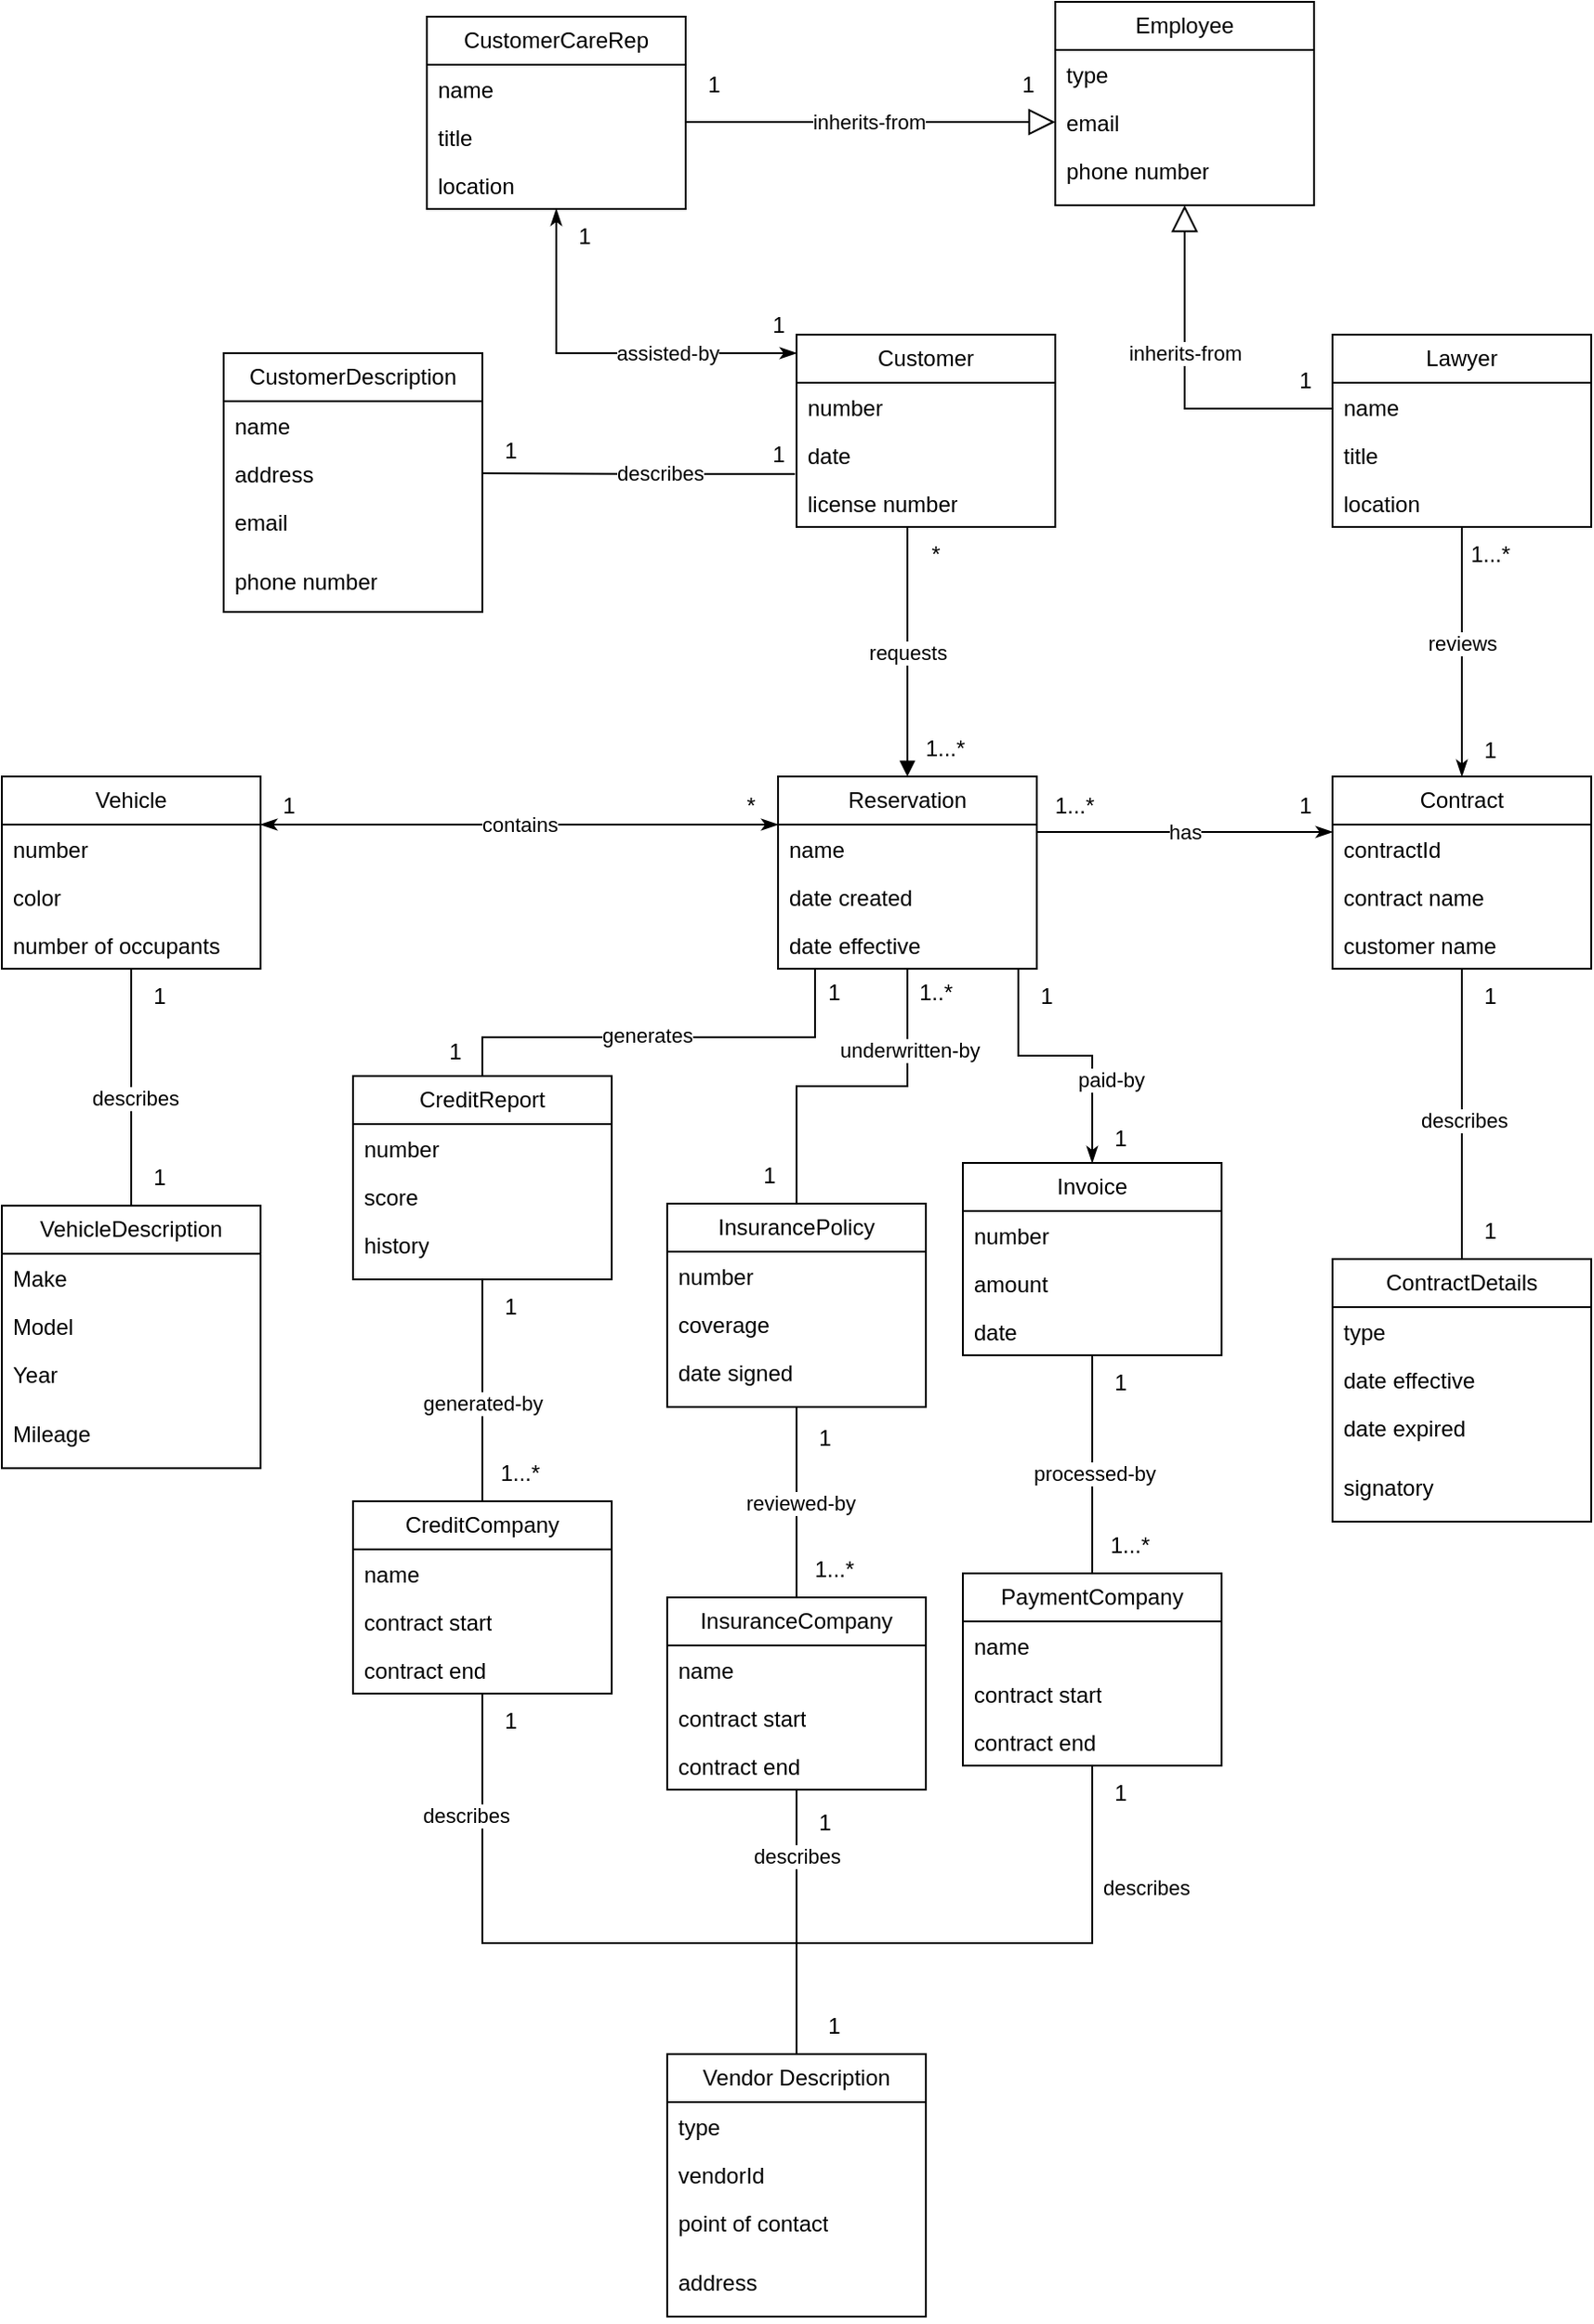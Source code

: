 <mxfile version="21.6.3" type="google">
  <diagram name="Page-1" id="6LzCRagLbC5EqKCzNpLI">
    <mxGraphModel grid="1" page="1" gridSize="10" guides="1" tooltips="1" connect="1" arrows="1" fold="1" pageScale="1" pageWidth="850" pageHeight="1100" math="0" shadow="0">
      <root>
        <mxCell id="0" />
        <mxCell id="1" parent="0" />
        <mxCell id="9TmVzUP1RuJLZxwf99D0-1" value="requests" style="edgeStyle=orthogonalEdgeStyle;rounded=0;orthogonalLoop=1;jettySize=auto;html=1;endArrow=block;endFill=1;" edge="1" parent="1" source="9TmVzUP1RuJLZxwf99D0-4" target="9TmVzUP1RuJLZxwf99D0-26">
          <mxGeometry relative="1" as="geometry">
            <mxPoint as="offset" />
            <Array as="points">
              <mxPoint x="400" y="200" />
              <mxPoint x="400" y="200" />
            </Array>
          </mxGeometry>
        </mxCell>
        <mxCell id="9TmVzUP1RuJLZxwf99D0-2" style="edgeStyle=orthogonalEdgeStyle;rounded=0;orthogonalLoop=1;jettySize=auto;html=1;entryX=0.5;entryY=1;entryDx=0;entryDy=0;startArrow=classicThin;startFill=1;endArrow=classicThin;endFill=1;" edge="1" parent="1" source="9TmVzUP1RuJLZxwf99D0-4" target="9TmVzUP1RuJLZxwf99D0-114">
          <mxGeometry relative="1" as="geometry">
            <Array as="points">
              <mxPoint x="400" y="70" />
              <mxPoint x="250" y="70" />
            </Array>
          </mxGeometry>
        </mxCell>
        <mxCell id="9TmVzUP1RuJLZxwf99D0-3" value="assisted-by" style="edgeLabel;html=1;align=center;verticalAlign=middle;resizable=0;points=[];" connectable="0" vertex="1" parent="9TmVzUP1RuJLZxwf99D0-2">
          <mxGeometry x="0.043" y="3" relative="1" as="geometry">
            <mxPoint x="38" y="-3" as="offset" />
          </mxGeometry>
        </mxCell>
        <mxCell id="9TmVzUP1RuJLZxwf99D0-4" value="Customer" style="swimlane;fontStyle=0;childLayout=stackLayout;horizontal=1;startSize=26;fillColor=none;horizontalStack=0;resizeParent=1;resizeParentMax=0;resizeLast=0;collapsible=1;marginBottom=0;whiteSpace=wrap;html=1;" vertex="1" parent="1">
          <mxGeometry x="340" y="60" width="140" height="104" as="geometry">
            <mxRectangle x="350" y="350" width="90" height="30" as="alternateBounds" />
          </mxGeometry>
        </mxCell>
        <mxCell id="9TmVzUP1RuJLZxwf99D0-5" value="number" style="text;strokeColor=none;fillColor=none;align=left;verticalAlign=top;spacingLeft=4;spacingRight=4;overflow=hidden;rotatable=0;points=[[0,0.5],[1,0.5]];portConstraint=eastwest;whiteSpace=wrap;html=1;" vertex="1" parent="9TmVzUP1RuJLZxwf99D0-4">
          <mxGeometry y="26" width="140" height="26" as="geometry" />
        </mxCell>
        <mxCell id="3p_Fx420ezbqgMcpkuQv-3" value="date" style="text;strokeColor=none;fillColor=none;align=left;verticalAlign=top;spacingLeft=4;spacingRight=4;overflow=hidden;rotatable=0;points=[[0,0.5],[1,0.5]];portConstraint=eastwest;whiteSpace=wrap;html=1;" vertex="1" parent="9TmVzUP1RuJLZxwf99D0-4">
          <mxGeometry y="52" width="140" height="26" as="geometry" />
        </mxCell>
        <mxCell id="3p_Fx420ezbqgMcpkuQv-1" value="license number" style="text;strokeColor=none;fillColor=none;align=left;verticalAlign=top;spacingLeft=4;spacingRight=4;overflow=hidden;rotatable=0;points=[[0,0.5],[1,0.5]];portConstraint=eastwest;whiteSpace=wrap;html=1;" vertex="1" parent="9TmVzUP1RuJLZxwf99D0-4">
          <mxGeometry y="78" width="140" height="26" as="geometry" />
        </mxCell>
        <mxCell id="9TmVzUP1RuJLZxwf99D0-6" value="CustomerDescription" style="swimlane;fontStyle=0;childLayout=stackLayout;horizontal=1;startSize=26;fillColor=none;horizontalStack=0;resizeParent=1;resizeParentMax=0;resizeLast=0;collapsible=1;marginBottom=0;whiteSpace=wrap;html=1;" vertex="1" parent="1">
          <mxGeometry x="30" y="70" width="140" height="140" as="geometry">
            <mxRectangle x="350" y="350" width="90" height="30" as="alternateBounds" />
          </mxGeometry>
        </mxCell>
        <mxCell id="9TmVzUP1RuJLZxwf99D0-7" value="name" style="text;strokeColor=none;fillColor=none;align=left;verticalAlign=top;spacingLeft=4;spacingRight=4;overflow=hidden;rotatable=0;points=[[0,0.5],[1,0.5]];portConstraint=eastwest;whiteSpace=wrap;html=1;" vertex="1" parent="9TmVzUP1RuJLZxwf99D0-6">
          <mxGeometry y="26" width="140" height="26" as="geometry" />
        </mxCell>
        <mxCell id="9TmVzUP1RuJLZxwf99D0-8" value="address" style="text;strokeColor=none;fillColor=none;align=left;verticalAlign=top;spacingLeft=4;spacingRight=4;overflow=hidden;rotatable=0;points=[[0,0.5],[1,0.5]];portConstraint=eastwest;whiteSpace=wrap;html=1;" vertex="1" parent="9TmVzUP1RuJLZxwf99D0-6">
          <mxGeometry y="52" width="140" height="26" as="geometry" />
        </mxCell>
        <mxCell id="9TmVzUP1RuJLZxwf99D0-9" value="email" style="text;strokeColor=none;fillColor=none;align=left;verticalAlign=top;spacingLeft=4;spacingRight=4;overflow=hidden;rotatable=0;points=[[0,0.5],[1,0.5]];portConstraint=eastwest;whiteSpace=wrap;html=1;" vertex="1" parent="9TmVzUP1RuJLZxwf99D0-6">
          <mxGeometry y="78" width="140" height="32" as="geometry" />
        </mxCell>
        <mxCell id="9TmVzUP1RuJLZxwf99D0-10" value="phone number" style="text;strokeColor=none;fillColor=none;align=left;verticalAlign=top;spacingLeft=4;spacingRight=4;overflow=hidden;rotatable=0;points=[[0,0.5],[1,0.5]];portConstraint=eastwest;whiteSpace=wrap;html=1;" vertex="1" parent="9TmVzUP1RuJLZxwf99D0-6">
          <mxGeometry y="110" width="140" height="30" as="geometry" />
        </mxCell>
        <mxCell id="9TmVzUP1RuJLZxwf99D0-11" style="edgeStyle=orthogonalEdgeStyle;rounded=0;orthogonalLoop=1;jettySize=auto;html=1;entryX=0.5;entryY=0;entryDx=0;entryDy=0;endArrow=none;endFill=0;exitX=0.5;exitY=1;exitDx=0;exitDy=0;" edge="1" parent="1" source="9TmVzUP1RuJLZxwf99D0-13" target="9TmVzUP1RuJLZxwf99D0-15">
          <mxGeometry relative="1" as="geometry">
            <mxPoint x="-20.0" y="469" as="sourcePoint" />
          </mxGeometry>
        </mxCell>
        <mxCell id="9TmVzUP1RuJLZxwf99D0-12" value="describes" style="edgeLabel;html=1;align=center;verticalAlign=middle;resizable=0;points=[];" connectable="0" vertex="1" parent="9TmVzUP1RuJLZxwf99D0-11">
          <mxGeometry x="0.086" y="2" relative="1" as="geometry">
            <mxPoint as="offset" />
          </mxGeometry>
        </mxCell>
        <mxCell id="9TmVzUP1RuJLZxwf99D0-13" value="Vehicle" style="swimlane;fontStyle=0;childLayout=stackLayout;horizontal=1;startSize=26;fillColor=none;horizontalStack=0;resizeParent=1;resizeParentMax=0;resizeLast=0;collapsible=1;marginBottom=0;whiteSpace=wrap;html=1;" vertex="1" parent="1">
          <mxGeometry x="-90" y="299" width="140" height="104" as="geometry">
            <mxRectangle x="350" y="350" width="90" height="30" as="alternateBounds" />
          </mxGeometry>
        </mxCell>
        <mxCell id="9TmVzUP1RuJLZxwf99D0-14" value="number" style="text;strokeColor=none;fillColor=none;align=left;verticalAlign=top;spacingLeft=4;spacingRight=4;overflow=hidden;rotatable=0;points=[[0,0.5],[1,0.5]];portConstraint=eastwest;whiteSpace=wrap;html=1;" vertex="1" parent="9TmVzUP1RuJLZxwf99D0-13">
          <mxGeometry y="26" width="140" height="26" as="geometry" />
        </mxCell>
        <mxCell id="3p_Fx420ezbqgMcpkuQv-15" value="color" style="text;strokeColor=none;fillColor=none;align=left;verticalAlign=top;spacingLeft=4;spacingRight=4;overflow=hidden;rotatable=0;points=[[0,0.5],[1,0.5]];portConstraint=eastwest;whiteSpace=wrap;html=1;" vertex="1" parent="9TmVzUP1RuJLZxwf99D0-13">
          <mxGeometry y="52" width="140" height="26" as="geometry" />
        </mxCell>
        <mxCell id="3p_Fx420ezbqgMcpkuQv-16" value="number of occupants" style="text;strokeColor=none;fillColor=none;align=left;verticalAlign=top;spacingLeft=4;spacingRight=4;overflow=hidden;rotatable=0;points=[[0,0.5],[1,0.5]];portConstraint=eastwest;whiteSpace=wrap;html=1;" vertex="1" parent="9TmVzUP1RuJLZxwf99D0-13">
          <mxGeometry y="78" width="140" height="26" as="geometry" />
        </mxCell>
        <mxCell id="9TmVzUP1RuJLZxwf99D0-15" value="VehicleDescription" style="swimlane;fontStyle=0;childLayout=stackLayout;horizontal=1;startSize=26;fillColor=none;horizontalStack=0;resizeParent=1;resizeParentMax=0;resizeLast=0;collapsible=1;marginBottom=0;whiteSpace=wrap;html=1;" vertex="1" parent="1">
          <mxGeometry x="-90" y="531.08" width="140" height="142" as="geometry">
            <mxRectangle x="350" y="350" width="90" height="30" as="alternateBounds" />
          </mxGeometry>
        </mxCell>
        <mxCell id="9TmVzUP1RuJLZxwf99D0-16" value="Make" style="text;strokeColor=none;fillColor=none;align=left;verticalAlign=top;spacingLeft=4;spacingRight=4;overflow=hidden;rotatable=0;points=[[0,0.5],[1,0.5]];portConstraint=eastwest;whiteSpace=wrap;html=1;" vertex="1" parent="9TmVzUP1RuJLZxwf99D0-15">
          <mxGeometry y="26" width="140" height="26" as="geometry" />
        </mxCell>
        <mxCell id="9TmVzUP1RuJLZxwf99D0-17" value="Model" style="text;strokeColor=none;fillColor=none;align=left;verticalAlign=top;spacingLeft=4;spacingRight=4;overflow=hidden;rotatable=0;points=[[0,0.5],[1,0.5]];portConstraint=eastwest;whiteSpace=wrap;html=1;" vertex="1" parent="9TmVzUP1RuJLZxwf99D0-15">
          <mxGeometry y="52" width="140" height="26" as="geometry" />
        </mxCell>
        <mxCell id="9TmVzUP1RuJLZxwf99D0-18" value="Year" style="text;strokeColor=none;fillColor=none;align=left;verticalAlign=top;spacingLeft=4;spacingRight=4;overflow=hidden;rotatable=0;points=[[0,0.5],[1,0.5]];portConstraint=eastwest;whiteSpace=wrap;html=1;" vertex="1" parent="9TmVzUP1RuJLZxwf99D0-15">
          <mxGeometry y="78" width="140" height="32" as="geometry" />
        </mxCell>
        <mxCell id="9TmVzUP1RuJLZxwf99D0-19" value="Mileage" style="text;strokeColor=none;fillColor=none;align=left;verticalAlign=top;spacingLeft=4;spacingRight=4;overflow=hidden;rotatable=0;points=[[0,0.5],[1,0.5]];portConstraint=eastwest;whiteSpace=wrap;html=1;" vertex="1" parent="9TmVzUP1RuJLZxwf99D0-15">
          <mxGeometry y="110" width="140" height="32" as="geometry" />
        </mxCell>
        <mxCell id="9TmVzUP1RuJLZxwf99D0-20" style="edgeStyle=orthogonalEdgeStyle;rounded=0;orthogonalLoop=1;jettySize=auto;html=1;entryX=0.5;entryY=0;entryDx=0;entryDy=0;endArrow=none;endFill=0;" edge="1" parent="1" source="9TmVzUP1RuJLZxwf99D0-26" target="9TmVzUP1RuJLZxwf99D0-88">
          <mxGeometry relative="1" as="geometry">
            <Array as="points">
              <mxPoint x="350" y="440" />
              <mxPoint x="170" y="440" />
            </Array>
          </mxGeometry>
        </mxCell>
        <mxCell id="9TmVzUP1RuJLZxwf99D0-21" value="generates" style="edgeLabel;html=1;align=center;verticalAlign=middle;resizable=0;points=[];" connectable="0" vertex="1" parent="9TmVzUP1RuJLZxwf99D0-20">
          <mxGeometry x="0.08" y="-1" relative="1" as="geometry">
            <mxPoint as="offset" />
          </mxGeometry>
        </mxCell>
        <mxCell id="9TmVzUP1RuJLZxwf99D0-22" style="edgeStyle=orthogonalEdgeStyle;rounded=0;orthogonalLoop=1;jettySize=auto;html=1;entryX=0.5;entryY=0;entryDx=0;entryDy=0;endArrow=classicThin;endFill=1;" edge="1" parent="1" source="9TmVzUP1RuJLZxwf99D0-26" target="9TmVzUP1RuJLZxwf99D0-30">
          <mxGeometry relative="1" as="geometry">
            <Array as="points">
              <mxPoint x="460" y="450" />
              <mxPoint x="500" y="450" />
            </Array>
          </mxGeometry>
        </mxCell>
        <mxCell id="9TmVzUP1RuJLZxwf99D0-23" value="paid-by" style="edgeLabel;html=1;align=center;verticalAlign=middle;resizable=0;points=[];" connectable="0" vertex="1" parent="9TmVzUP1RuJLZxwf99D0-22">
          <mxGeometry x="-0.01" y="-3" relative="1" as="geometry">
            <mxPoint x="25" y="10" as="offset" />
          </mxGeometry>
        </mxCell>
        <mxCell id="9TmVzUP1RuJLZxwf99D0-24" style="edgeStyle=orthogonalEdgeStyle;rounded=0;orthogonalLoop=1;jettySize=auto;html=1;entryX=0.5;entryY=0;entryDx=0;entryDy=0;endArrow=none;endFill=0;" edge="1" parent="1" source="9TmVzUP1RuJLZxwf99D0-26" target="9TmVzUP1RuJLZxwf99D0-63">
          <mxGeometry relative="1" as="geometry" />
        </mxCell>
        <mxCell id="9TmVzUP1RuJLZxwf99D0-25" value="underwritten-by" style="edgeLabel;html=1;align=center;verticalAlign=middle;resizable=0;points=[];" connectable="0" vertex="1" parent="9TmVzUP1RuJLZxwf99D0-24">
          <mxGeometry y="1" relative="1" as="geometry">
            <mxPoint x="31" y="-21" as="offset" />
          </mxGeometry>
        </mxCell>
        <mxCell id="9TmVzUP1RuJLZxwf99D0-26" value="Reservation" style="swimlane;fontStyle=0;childLayout=stackLayout;horizontal=1;startSize=26;fillColor=none;horizontalStack=0;resizeParent=1;resizeParentMax=0;resizeLast=0;collapsible=1;marginBottom=0;whiteSpace=wrap;html=1;" vertex="1" parent="1">
          <mxGeometry x="330" y="299" width="140" height="104" as="geometry">
            <mxRectangle x="350" y="350" width="90" height="30" as="alternateBounds" />
          </mxGeometry>
        </mxCell>
        <mxCell id="9TmVzUP1RuJLZxwf99D0-27" value="name" style="text;strokeColor=none;fillColor=none;align=left;verticalAlign=top;spacingLeft=4;spacingRight=4;overflow=hidden;rotatable=0;points=[[0,0.5],[1,0.5]];portConstraint=eastwest;whiteSpace=wrap;html=1;" vertex="1" parent="9TmVzUP1RuJLZxwf99D0-26">
          <mxGeometry y="26" width="140" height="26" as="geometry" />
        </mxCell>
        <mxCell id="Iz3Bo6kRq-x7VUwgKlFb-1" value="date created" style="text;strokeColor=none;fillColor=none;align=left;verticalAlign=top;spacingLeft=4;spacingRight=4;overflow=hidden;rotatable=0;points=[[0,0.5],[1,0.5]];portConstraint=eastwest;whiteSpace=wrap;html=1;" vertex="1" parent="9TmVzUP1RuJLZxwf99D0-26">
          <mxGeometry y="52" width="140" height="26" as="geometry" />
        </mxCell>
        <mxCell id="Iz3Bo6kRq-x7VUwgKlFb-2" value="date effective" style="text;strokeColor=none;fillColor=none;align=left;verticalAlign=top;spacingLeft=4;spacingRight=4;overflow=hidden;rotatable=0;points=[[0,0.5],[1,0.5]];portConstraint=eastwest;whiteSpace=wrap;html=1;" vertex="1" parent="9TmVzUP1RuJLZxwf99D0-26">
          <mxGeometry y="78" width="140" height="26" as="geometry" />
        </mxCell>
        <mxCell id="9TmVzUP1RuJLZxwf99D0-28" style="edgeStyle=orthogonalEdgeStyle;rounded=0;orthogonalLoop=1;jettySize=auto;html=1;entryX=0.5;entryY=0;entryDx=0;entryDy=0;endArrow=none;endFill=0;" edge="1" parent="1" source="9TmVzUP1RuJLZxwf99D0-30" target="9TmVzUP1RuJLZxwf99D0-101">
          <mxGeometry relative="1" as="geometry" />
        </mxCell>
        <mxCell id="9TmVzUP1RuJLZxwf99D0-29" value="processed-by" style="edgeLabel;html=1;align=center;verticalAlign=middle;resizable=0;points=[];" connectable="0" vertex="1" parent="9TmVzUP1RuJLZxwf99D0-28">
          <mxGeometry x="0.083" y="1" relative="1" as="geometry">
            <mxPoint as="offset" />
          </mxGeometry>
        </mxCell>
        <mxCell id="9TmVzUP1RuJLZxwf99D0-30" value="Invoice" style="swimlane;fontStyle=0;childLayout=stackLayout;horizontal=1;startSize=26;fillColor=none;horizontalStack=0;resizeParent=1;resizeParentMax=0;resizeLast=0;collapsible=1;marginBottom=0;whiteSpace=wrap;html=1;" vertex="1" parent="1">
          <mxGeometry x="430" y="508" width="140" height="104" as="geometry">
            <mxRectangle x="350" y="350" width="90" height="30" as="alternateBounds" />
          </mxGeometry>
        </mxCell>
        <mxCell id="9TmVzUP1RuJLZxwf99D0-31" value="number" style="text;strokeColor=none;fillColor=none;align=left;verticalAlign=top;spacingLeft=4;spacingRight=4;overflow=hidden;rotatable=0;points=[[0,0.5],[1,0.5]];portConstraint=eastwest;whiteSpace=wrap;html=1;" vertex="1" parent="9TmVzUP1RuJLZxwf99D0-30">
          <mxGeometry y="26" width="140" height="26" as="geometry" />
        </mxCell>
        <mxCell id="9TmVzUP1RuJLZxwf99D0-32" value="amount" style="text;strokeColor=none;fillColor=none;align=left;verticalAlign=top;spacingLeft=4;spacingRight=4;overflow=hidden;rotatable=0;points=[[0,0.5],[1,0.5]];portConstraint=eastwest;whiteSpace=wrap;html=1;" vertex="1" parent="9TmVzUP1RuJLZxwf99D0-30">
          <mxGeometry y="52" width="140" height="26" as="geometry" />
        </mxCell>
        <mxCell id="9TmVzUP1RuJLZxwf99D0-33" value="date" style="text;strokeColor=none;fillColor=none;align=left;verticalAlign=top;spacingLeft=4;spacingRight=4;overflow=hidden;rotatable=0;points=[[0,0.5],[1,0.5]];portConstraint=eastwest;whiteSpace=wrap;html=1;" vertex="1" parent="9TmVzUP1RuJLZxwf99D0-30">
          <mxGeometry y="78" width="140" height="26" as="geometry" />
        </mxCell>
        <mxCell id="9TmVzUP1RuJLZxwf99D0-34" style="edgeStyle=orthogonalEdgeStyle;rounded=0;orthogonalLoop=1;jettySize=auto;html=1;endArrow=none;endFill=0;" edge="1" parent="1" source="9TmVzUP1RuJLZxwf99D0-36" target="9TmVzUP1RuJLZxwf99D0-46">
          <mxGeometry relative="1" as="geometry" />
        </mxCell>
        <mxCell id="9TmVzUP1RuJLZxwf99D0-35" value="describes" style="edgeLabel;html=1;align=center;verticalAlign=middle;resizable=0;points=[];" connectable="0" vertex="1" parent="9TmVzUP1RuJLZxwf99D0-34">
          <mxGeometry x="-0.5" y="-1" relative="1" as="geometry">
            <mxPoint x="1" as="offset" />
          </mxGeometry>
        </mxCell>
        <mxCell id="9TmVzUP1RuJLZxwf99D0-36" value="InsuranceCompany" style="swimlane;fontStyle=0;childLayout=stackLayout;horizontal=1;startSize=26;fillColor=none;horizontalStack=0;resizeParent=1;resizeParentMax=0;resizeLast=0;collapsible=1;marginBottom=0;whiteSpace=wrap;html=1;" vertex="1" parent="1">
          <mxGeometry x="270" y="743" width="140" height="104" as="geometry">
            <mxRectangle x="350" y="350" width="90" height="30" as="alternateBounds" />
          </mxGeometry>
        </mxCell>
        <mxCell id="9TmVzUP1RuJLZxwf99D0-37" value="name" style="text;strokeColor=none;fillColor=none;align=left;verticalAlign=top;spacingLeft=4;spacingRight=4;overflow=hidden;rotatable=0;points=[[0,0.5],[1,0.5]];portConstraint=eastwest;whiteSpace=wrap;html=1;" vertex="1" parent="9TmVzUP1RuJLZxwf99D0-36">
          <mxGeometry y="26" width="140" height="26" as="geometry" />
        </mxCell>
        <mxCell id="3p_Fx420ezbqgMcpkuQv-18" value="contract start" style="text;strokeColor=none;fillColor=none;align=left;verticalAlign=top;spacingLeft=4;spacingRight=4;overflow=hidden;rotatable=0;points=[[0,0.5],[1,0.5]];portConstraint=eastwest;whiteSpace=wrap;html=1;" vertex="1" parent="9TmVzUP1RuJLZxwf99D0-36">
          <mxGeometry y="52" width="140" height="26" as="geometry" />
        </mxCell>
        <mxCell id="3p_Fx420ezbqgMcpkuQv-17" value="contract end" style="text;strokeColor=none;fillColor=none;align=left;verticalAlign=top;spacingLeft=4;spacingRight=4;overflow=hidden;rotatable=0;points=[[0,0.5],[1,0.5]];portConstraint=eastwest;whiteSpace=wrap;html=1;" vertex="1" parent="9TmVzUP1RuJLZxwf99D0-36">
          <mxGeometry y="78" width="140" height="26" as="geometry" />
        </mxCell>
        <mxCell id="9TmVzUP1RuJLZxwf99D0-38" value="Employee" style="swimlane;fontStyle=0;childLayout=stackLayout;horizontal=1;startSize=26;fillColor=none;horizontalStack=0;resizeParent=1;resizeParentMax=0;resizeLast=0;collapsible=1;marginBottom=0;whiteSpace=wrap;html=1;" vertex="1" parent="1">
          <mxGeometry x="480" y="-120" width="140" height="110" as="geometry">
            <mxRectangle x="350" y="350" width="90" height="30" as="alternateBounds" />
          </mxGeometry>
        </mxCell>
        <mxCell id="9TmVzUP1RuJLZxwf99D0-39" value="type" style="text;strokeColor=none;fillColor=none;align=left;verticalAlign=top;spacingLeft=4;spacingRight=4;overflow=hidden;rotatable=0;points=[[0,0.5],[1,0.5]];portConstraint=eastwest;whiteSpace=wrap;html=1;" vertex="1" parent="9TmVzUP1RuJLZxwf99D0-38">
          <mxGeometry y="26" width="140" height="26" as="geometry" />
        </mxCell>
        <mxCell id="9TmVzUP1RuJLZxwf99D0-40" value="email" style="text;strokeColor=none;fillColor=none;align=left;verticalAlign=top;spacingLeft=4;spacingRight=4;overflow=hidden;rotatable=0;points=[[0,0.5],[1,0.5]];portConstraint=eastwest;whiteSpace=wrap;html=1;" vertex="1" parent="9TmVzUP1RuJLZxwf99D0-38">
          <mxGeometry y="52" width="140" height="26" as="geometry" />
        </mxCell>
        <mxCell id="9TmVzUP1RuJLZxwf99D0-41" value="phone number" style="text;strokeColor=none;fillColor=none;align=left;verticalAlign=top;spacingLeft=4;spacingRight=4;overflow=hidden;rotatable=0;points=[[0,0.5],[1,0.5]];portConstraint=eastwest;whiteSpace=wrap;html=1;" vertex="1" parent="9TmVzUP1RuJLZxwf99D0-38">
          <mxGeometry y="78" width="140" height="32" as="geometry" />
        </mxCell>
        <mxCell id="9TmVzUP1RuJLZxwf99D0-42" style="edgeStyle=orthogonalEdgeStyle;rounded=0;orthogonalLoop=1;jettySize=auto;html=1;entryX=0.5;entryY=0;entryDx=0;entryDy=0;endArrow=none;endFill=0;" edge="1" parent="1" source="9TmVzUP1RuJLZxwf99D0-44" target="9TmVzUP1RuJLZxwf99D0-67">
          <mxGeometry relative="1" as="geometry" />
        </mxCell>
        <mxCell id="9TmVzUP1RuJLZxwf99D0-43" value="describes" style="edgeLabel;html=1;align=center;verticalAlign=middle;resizable=0;points=[];" connectable="0" vertex="1" parent="9TmVzUP1RuJLZxwf99D0-42">
          <mxGeometry x="0.044" y="1" relative="1" as="geometry">
            <mxPoint as="offset" />
          </mxGeometry>
        </mxCell>
        <mxCell id="9TmVzUP1RuJLZxwf99D0-44" value="Contract" style="swimlane;fontStyle=0;childLayout=stackLayout;horizontal=1;startSize=26;fillColor=none;horizontalStack=0;resizeParent=1;resizeParentMax=0;resizeLast=0;collapsible=1;marginBottom=0;whiteSpace=wrap;html=1;" vertex="1" parent="1">
          <mxGeometry x="630" y="299" width="140" height="104" as="geometry">
            <mxRectangle x="350" y="350" width="90" height="30" as="alternateBounds" />
          </mxGeometry>
        </mxCell>
        <mxCell id="9TmVzUP1RuJLZxwf99D0-45" value="contractId" style="text;strokeColor=none;fillColor=none;align=left;verticalAlign=top;spacingLeft=4;spacingRight=4;overflow=hidden;rotatable=0;points=[[0,0.5],[1,0.5]];portConstraint=eastwest;whiteSpace=wrap;html=1;" vertex="1" parent="9TmVzUP1RuJLZxwf99D0-44">
          <mxGeometry y="26" width="140" height="26" as="geometry" />
        </mxCell>
        <mxCell id="3p_Fx420ezbqgMcpkuQv-11" value="contract name" style="text;strokeColor=none;fillColor=none;align=left;verticalAlign=top;spacingLeft=4;spacingRight=4;overflow=hidden;rotatable=0;points=[[0,0.5],[1,0.5]];portConstraint=eastwest;whiteSpace=wrap;html=1;" vertex="1" parent="9TmVzUP1RuJLZxwf99D0-44">
          <mxGeometry y="52" width="140" height="26" as="geometry" />
        </mxCell>
        <mxCell id="3p_Fx420ezbqgMcpkuQv-14" value="customer name" style="text;strokeColor=none;fillColor=none;align=left;verticalAlign=top;spacingLeft=4;spacingRight=4;overflow=hidden;rotatable=0;points=[[0,0.5],[1,0.5]];portConstraint=eastwest;whiteSpace=wrap;html=1;" vertex="1" parent="9TmVzUP1RuJLZxwf99D0-44">
          <mxGeometry y="78" width="140" height="26" as="geometry" />
        </mxCell>
        <mxCell id="9TmVzUP1RuJLZxwf99D0-46" value="Vendor Description" style="swimlane;fontStyle=0;childLayout=stackLayout;horizontal=1;startSize=26;fillColor=none;horizontalStack=0;resizeParent=1;resizeParentMax=0;resizeLast=0;collapsible=1;marginBottom=0;whiteSpace=wrap;html=1;" vertex="1" parent="1">
          <mxGeometry x="270" y="990" width="140" height="142" as="geometry">
            <mxRectangle x="350" y="350" width="90" height="30" as="alternateBounds" />
          </mxGeometry>
        </mxCell>
        <mxCell id="9TmVzUP1RuJLZxwf99D0-47" value="type" style="text;strokeColor=none;fillColor=none;align=left;verticalAlign=top;spacingLeft=4;spacingRight=4;overflow=hidden;rotatable=0;points=[[0,0.5],[1,0.5]];portConstraint=eastwest;whiteSpace=wrap;html=1;" vertex="1" parent="9TmVzUP1RuJLZxwf99D0-46">
          <mxGeometry y="26" width="140" height="26" as="geometry" />
        </mxCell>
        <mxCell id="9TmVzUP1RuJLZxwf99D0-48" value="vendorId" style="text;strokeColor=none;fillColor=none;align=left;verticalAlign=top;spacingLeft=4;spacingRight=4;overflow=hidden;rotatable=0;points=[[0,0.5],[1,0.5]];portConstraint=eastwest;whiteSpace=wrap;html=1;" vertex="1" parent="9TmVzUP1RuJLZxwf99D0-46">
          <mxGeometry y="52" width="140" height="26" as="geometry" />
        </mxCell>
        <mxCell id="9TmVzUP1RuJLZxwf99D0-49" value="point of contact" style="text;strokeColor=none;fillColor=none;align=left;verticalAlign=top;spacingLeft=4;spacingRight=4;overflow=hidden;rotatable=0;points=[[0,0.5],[1,0.5]];portConstraint=eastwest;whiteSpace=wrap;html=1;" vertex="1" parent="9TmVzUP1RuJLZxwf99D0-46">
          <mxGeometry y="78" width="140" height="32" as="geometry" />
        </mxCell>
        <mxCell id="9TmVzUP1RuJLZxwf99D0-50" value="address" style="text;strokeColor=none;fillColor=none;align=left;verticalAlign=top;spacingLeft=4;spacingRight=4;overflow=hidden;rotatable=0;points=[[0,0.5],[1,0.5]];portConstraint=eastwest;whiteSpace=wrap;html=1;" vertex="1" parent="9TmVzUP1RuJLZxwf99D0-46">
          <mxGeometry y="110" width="140" height="32" as="geometry" />
        </mxCell>
        <mxCell id="9TmVzUP1RuJLZxwf99D0-51" style="edgeStyle=orthogonalEdgeStyle;rounded=0;orthogonalLoop=1;jettySize=auto;html=1;entryX=0.5;entryY=0;entryDx=0;entryDy=0;endArrow=classicThin;endFill=1;" edge="1" parent="1" source="9TmVzUP1RuJLZxwf99D0-55" target="9TmVzUP1RuJLZxwf99D0-44">
          <mxGeometry relative="1" as="geometry" />
        </mxCell>
        <mxCell id="9TmVzUP1RuJLZxwf99D0-52" value="reviews" style="edgeLabel;html=1;align=center;verticalAlign=middle;resizable=0;points=[];" connectable="0" vertex="1" parent="9TmVzUP1RuJLZxwf99D0-51">
          <mxGeometry x="-0.27" y="-1" relative="1" as="geometry">
            <mxPoint x="1" y="13" as="offset" />
          </mxGeometry>
        </mxCell>
        <mxCell id="9TmVzUP1RuJLZxwf99D0-53" style="edgeStyle=orthogonalEdgeStyle;rounded=0;orthogonalLoop=1;jettySize=auto;html=1;entryX=0.5;entryY=1;entryDx=0;entryDy=0;startArrow=none;startFill=0;endArrow=block;endFill=0;endSize=12;" edge="1" parent="1" source="9TmVzUP1RuJLZxwf99D0-55" target="9TmVzUP1RuJLZxwf99D0-38">
          <mxGeometry relative="1" as="geometry">
            <Array as="points">
              <mxPoint x="550" y="100" />
            </Array>
          </mxGeometry>
        </mxCell>
        <mxCell id="9TmVzUP1RuJLZxwf99D0-54" value="inherits-from" style="edgeLabel;html=1;align=center;verticalAlign=middle;resizable=0;points=[];rotation=0;" connectable="0" vertex="1" parent="9TmVzUP1RuJLZxwf99D0-53">
          <mxGeometry x="0.73" y="2" relative="1" as="geometry">
            <mxPoint x="2" y="54" as="offset" />
          </mxGeometry>
        </mxCell>
        <mxCell id="9TmVzUP1RuJLZxwf99D0-55" value="Lawyer" style="swimlane;fontStyle=0;childLayout=stackLayout;horizontal=1;startSize=26;fillColor=none;horizontalStack=0;resizeParent=1;resizeParentMax=0;resizeLast=0;collapsible=1;marginBottom=0;whiteSpace=wrap;html=1;" vertex="1" parent="1">
          <mxGeometry x="630" y="60" width="140" height="104" as="geometry">
            <mxRectangle x="350" y="350" width="90" height="30" as="alternateBounds" />
          </mxGeometry>
        </mxCell>
        <mxCell id="9TmVzUP1RuJLZxwf99D0-56" value="name" style="text;strokeColor=none;fillColor=none;align=left;verticalAlign=top;spacingLeft=4;spacingRight=4;overflow=hidden;rotatable=0;points=[[0,0.5],[1,0.5]];portConstraint=eastwest;whiteSpace=wrap;html=1;" vertex="1" parent="9TmVzUP1RuJLZxwf99D0-55">
          <mxGeometry y="26" width="140" height="26" as="geometry" />
        </mxCell>
        <mxCell id="3p_Fx420ezbqgMcpkuQv-6" value="title" style="text;strokeColor=none;fillColor=none;align=left;verticalAlign=top;spacingLeft=4;spacingRight=4;overflow=hidden;rotatable=0;points=[[0,0.5],[1,0.5]];portConstraint=eastwest;whiteSpace=wrap;html=1;" vertex="1" parent="9TmVzUP1RuJLZxwf99D0-55">
          <mxGeometry y="52" width="140" height="26" as="geometry" />
        </mxCell>
        <mxCell id="3p_Fx420ezbqgMcpkuQv-8" value="location" style="text;strokeColor=none;fillColor=none;align=left;verticalAlign=top;spacingLeft=4;spacingRight=4;overflow=hidden;rotatable=0;points=[[0,0.5],[1,0.5]];portConstraint=eastwest;whiteSpace=wrap;html=1;" vertex="1" parent="9TmVzUP1RuJLZxwf99D0-55">
          <mxGeometry y="78" width="140" height="26" as="geometry" />
        </mxCell>
        <mxCell id="9TmVzUP1RuJLZxwf99D0-57" style="edgeStyle=orthogonalEdgeStyle;rounded=0;orthogonalLoop=1;jettySize=auto;html=1;entryX=0.5;entryY=0;entryDx=0;entryDy=0;endArrow=none;endFill=0;" edge="1" parent="1" source="9TmVzUP1RuJLZxwf99D0-59" target="9TmVzUP1RuJLZxwf99D0-46">
          <mxGeometry relative="1" as="geometry">
            <Array as="points">
              <mxPoint x="170" y="930" />
              <mxPoint x="340" y="930" />
            </Array>
          </mxGeometry>
        </mxCell>
        <mxCell id="9TmVzUP1RuJLZxwf99D0-58" value="describes" style="edgeLabel;html=1;align=center;verticalAlign=middle;resizable=0;points=[];" connectable="0" vertex="1" parent="9TmVzUP1RuJLZxwf99D0-57">
          <mxGeometry x="-0.365" relative="1" as="geometry">
            <mxPoint x="-9" y="-50" as="offset" />
          </mxGeometry>
        </mxCell>
        <mxCell id="9TmVzUP1RuJLZxwf99D0-59" value="CreditCompany" style="swimlane;fontStyle=0;childLayout=stackLayout;horizontal=1;startSize=26;fillColor=none;horizontalStack=0;resizeParent=1;resizeParentMax=0;resizeLast=0;collapsible=1;marginBottom=0;whiteSpace=wrap;html=1;" vertex="1" parent="1">
          <mxGeometry x="100" y="691" width="140" height="104" as="geometry">
            <mxRectangle x="350" y="350" width="90" height="30" as="alternateBounds" />
          </mxGeometry>
        </mxCell>
        <mxCell id="9TmVzUP1RuJLZxwf99D0-60" value="name" style="text;strokeColor=none;fillColor=none;align=left;verticalAlign=top;spacingLeft=4;spacingRight=4;overflow=hidden;rotatable=0;points=[[0,0.5],[1,0.5]];portConstraint=eastwest;whiteSpace=wrap;html=1;" vertex="1" parent="9TmVzUP1RuJLZxwf99D0-59">
          <mxGeometry y="26" width="140" height="26" as="geometry" />
        </mxCell>
        <mxCell id="3p_Fx420ezbqgMcpkuQv-10" value="contract start" style="text;strokeColor=none;fillColor=none;align=left;verticalAlign=top;spacingLeft=4;spacingRight=4;overflow=hidden;rotatable=0;points=[[0,0.5],[1,0.5]];portConstraint=eastwest;whiteSpace=wrap;html=1;" vertex="1" parent="9TmVzUP1RuJLZxwf99D0-59">
          <mxGeometry y="52" width="140" height="26" as="geometry" />
        </mxCell>
        <mxCell id="3p_Fx420ezbqgMcpkuQv-9" value="contract end" style="text;strokeColor=none;fillColor=none;align=left;verticalAlign=top;spacingLeft=4;spacingRight=4;overflow=hidden;rotatable=0;points=[[0,0.5],[1,0.5]];portConstraint=eastwest;whiteSpace=wrap;html=1;" vertex="1" parent="9TmVzUP1RuJLZxwf99D0-59">
          <mxGeometry y="78" width="140" height="26" as="geometry" />
        </mxCell>
        <mxCell id="9TmVzUP1RuJLZxwf99D0-61" style="edgeStyle=orthogonalEdgeStyle;rounded=0;orthogonalLoop=1;jettySize=auto;html=1;endArrow=none;endFill=0;" edge="1" parent="1" source="9TmVzUP1RuJLZxwf99D0-63" target="9TmVzUP1RuJLZxwf99D0-36">
          <mxGeometry relative="1" as="geometry" />
        </mxCell>
        <mxCell id="9TmVzUP1RuJLZxwf99D0-62" value="reviewed-by" style="edgeLabel;html=1;align=center;verticalAlign=middle;resizable=0;points=[];" connectable="0" vertex="1" parent="9TmVzUP1RuJLZxwf99D0-61">
          <mxGeometry y="2" relative="1" as="geometry">
            <mxPoint as="offset" />
          </mxGeometry>
        </mxCell>
        <mxCell id="9TmVzUP1RuJLZxwf99D0-63" value="InsurancePolicy" style="swimlane;fontStyle=0;childLayout=stackLayout;horizontal=1;startSize=26;fillColor=none;horizontalStack=0;resizeParent=1;resizeParentMax=0;resizeLast=0;collapsible=1;marginBottom=0;whiteSpace=wrap;html=1;" vertex="1" parent="1">
          <mxGeometry x="270" y="530" width="140" height="110" as="geometry">
            <mxRectangle x="350" y="350" width="90" height="30" as="alternateBounds" />
          </mxGeometry>
        </mxCell>
        <mxCell id="9TmVzUP1RuJLZxwf99D0-64" value="number" style="text;strokeColor=none;fillColor=none;align=left;verticalAlign=top;spacingLeft=4;spacingRight=4;overflow=hidden;rotatable=0;points=[[0,0.5],[1,0.5]];portConstraint=eastwest;whiteSpace=wrap;html=1;" vertex="1" parent="9TmVzUP1RuJLZxwf99D0-63">
          <mxGeometry y="26" width="140" height="26" as="geometry" />
        </mxCell>
        <mxCell id="9TmVzUP1RuJLZxwf99D0-65" value="coverage" style="text;strokeColor=none;fillColor=none;align=left;verticalAlign=top;spacingLeft=4;spacingRight=4;overflow=hidden;rotatable=0;points=[[0,0.5],[1,0.5]];portConstraint=eastwest;whiteSpace=wrap;html=1;" vertex="1" parent="9TmVzUP1RuJLZxwf99D0-63">
          <mxGeometry y="52" width="140" height="26" as="geometry" />
        </mxCell>
        <mxCell id="9TmVzUP1RuJLZxwf99D0-66" value="date signed" style="text;strokeColor=none;fillColor=none;align=left;verticalAlign=top;spacingLeft=4;spacingRight=4;overflow=hidden;rotatable=0;points=[[0,0.5],[1,0.5]];portConstraint=eastwest;whiteSpace=wrap;html=1;" vertex="1" parent="9TmVzUP1RuJLZxwf99D0-63">
          <mxGeometry y="78" width="140" height="32" as="geometry" />
        </mxCell>
        <mxCell id="9TmVzUP1RuJLZxwf99D0-67" value="ContractDetails" style="swimlane;fontStyle=0;childLayout=stackLayout;horizontal=1;startSize=26;fillColor=none;horizontalStack=0;resizeParent=1;resizeParentMax=0;resizeLast=0;collapsible=1;marginBottom=0;whiteSpace=wrap;html=1;" vertex="1" parent="1">
          <mxGeometry x="630" y="560" width="140" height="142" as="geometry">
            <mxRectangle x="350" y="350" width="90" height="30" as="alternateBounds" />
          </mxGeometry>
        </mxCell>
        <mxCell id="9TmVzUP1RuJLZxwf99D0-68" value="type" style="text;strokeColor=none;fillColor=none;align=left;verticalAlign=top;spacingLeft=4;spacingRight=4;overflow=hidden;rotatable=0;points=[[0,0.5],[1,0.5]];portConstraint=eastwest;whiteSpace=wrap;html=1;" vertex="1" parent="9TmVzUP1RuJLZxwf99D0-67">
          <mxGeometry y="26" width="140" height="26" as="geometry" />
        </mxCell>
        <mxCell id="9TmVzUP1RuJLZxwf99D0-69" value="date effective" style="text;strokeColor=none;fillColor=none;align=left;verticalAlign=top;spacingLeft=4;spacingRight=4;overflow=hidden;rotatable=0;points=[[0,0.5],[1,0.5]];portConstraint=eastwest;whiteSpace=wrap;html=1;" vertex="1" parent="9TmVzUP1RuJLZxwf99D0-67">
          <mxGeometry y="52" width="140" height="26" as="geometry" />
        </mxCell>
        <mxCell id="9TmVzUP1RuJLZxwf99D0-70" value="date expired" style="text;strokeColor=none;fillColor=none;align=left;verticalAlign=top;spacingLeft=4;spacingRight=4;overflow=hidden;rotatable=0;points=[[0,0.5],[1,0.5]];portConstraint=eastwest;whiteSpace=wrap;html=1;" vertex="1" parent="9TmVzUP1RuJLZxwf99D0-67">
          <mxGeometry y="78" width="140" height="32" as="geometry" />
        </mxCell>
        <mxCell id="9TmVzUP1RuJLZxwf99D0-71" value="signatory" style="text;strokeColor=none;fillColor=none;align=left;verticalAlign=top;spacingLeft=4;spacingRight=4;overflow=hidden;rotatable=0;points=[[0,0.5],[1,0.5]];portConstraint=eastwest;whiteSpace=wrap;html=1;" vertex="1" parent="9TmVzUP1RuJLZxwf99D0-67">
          <mxGeometry y="110" width="140" height="32" as="geometry" />
        </mxCell>
        <mxCell id="9TmVzUP1RuJLZxwf99D0-72" style="edgeStyle=orthogonalEdgeStyle;rounded=0;orthogonalLoop=1;jettySize=auto;html=1;entryX=1;entryY=0.5;entryDx=0;entryDy=0;endArrow=none;endFill=0;exitX=-0.006;exitY=0.9;exitDx=0;exitDy=0;exitPerimeter=0;startArrow=none;startFill=0;" edge="1" parent="1" source="3p_Fx420ezbqgMcpkuQv-3" target="9TmVzUP1RuJLZxwf99D0-8">
          <mxGeometry relative="1" as="geometry">
            <mxPoint x="330" y="135" as="sourcePoint" />
          </mxGeometry>
        </mxCell>
        <mxCell id="9TmVzUP1RuJLZxwf99D0-73" value="describes" style="edgeLabel;html=1;align=center;verticalAlign=middle;resizable=0;points=[];" connectable="0" vertex="1" parent="9TmVzUP1RuJLZxwf99D0-72">
          <mxGeometry x="0.087" y="1" relative="1" as="geometry">
            <mxPoint x="18" y="-1" as="offset" />
          </mxGeometry>
        </mxCell>
        <mxCell id="9TmVzUP1RuJLZxwf99D0-74" value="1" style="text;html=1;align=center;verticalAlign=middle;resizable=0;points=[];autosize=1;strokeColor=none;fillColor=none;" vertex="1" parent="1">
          <mxGeometry x="170" y="108" width="30" height="30" as="geometry" />
        </mxCell>
        <mxCell id="9TmVzUP1RuJLZxwf99D0-75" value="1" style="text;html=1;align=center;verticalAlign=middle;resizable=0;points=[];autosize=1;strokeColor=none;fillColor=none;" vertex="1" parent="1">
          <mxGeometry x="315" y="110" width="30" height="30" as="geometry" />
        </mxCell>
        <mxCell id="9TmVzUP1RuJLZxwf99D0-76" value="*" style="text;html=1;align=center;verticalAlign=middle;resizable=0;points=[];autosize=1;strokeColor=none;fillColor=none;" vertex="1" parent="1">
          <mxGeometry x="400" y="164" width="30" height="30" as="geometry" />
        </mxCell>
        <mxCell id="9TmVzUP1RuJLZxwf99D0-77" value="1...*" style="text;html=1;align=center;verticalAlign=middle;resizable=0;points=[];autosize=1;strokeColor=none;fillColor=none;" vertex="1" parent="1">
          <mxGeometry x="400" y="269" width="40" height="30" as="geometry" />
        </mxCell>
        <mxCell id="9TmVzUP1RuJLZxwf99D0-78" value="contains" style="edgeStyle=orthogonalEdgeStyle;rounded=0;orthogonalLoop=1;jettySize=auto;html=1;entryX=1;entryY=0.5;entryDx=0;entryDy=0;endArrow=classicThin;endFill=1;startArrow=classicThin;startFill=1;" edge="1" parent="1">
          <mxGeometry relative="1" as="geometry">
            <mxPoint x="330" y="325" as="sourcePoint" />
            <mxPoint x="50" y="325" as="targetPoint" />
          </mxGeometry>
        </mxCell>
        <mxCell id="9TmVzUP1RuJLZxwf99D0-79" value="1" style="text;html=1;align=center;verticalAlign=middle;resizable=0;points=[];autosize=1;strokeColor=none;fillColor=none;" vertex="1" parent="1">
          <mxGeometry x="50" y="300" width="30" height="30" as="geometry" />
        </mxCell>
        <mxCell id="9TmVzUP1RuJLZxwf99D0-80" value="*" style="text;html=1;align=center;verticalAlign=middle;resizable=0;points=[];autosize=1;strokeColor=none;fillColor=none;" vertex="1" parent="1">
          <mxGeometry x="300" y="300" width="30" height="30" as="geometry" />
        </mxCell>
        <mxCell id="9TmVzUP1RuJLZxwf99D0-81" value="1" style="text;html=1;align=center;verticalAlign=middle;resizable=0;points=[];autosize=1;strokeColor=none;fillColor=none;" vertex="1" parent="1">
          <mxGeometry x="-20" y="501.08" width="30" height="30" as="geometry" />
        </mxCell>
        <mxCell id="9TmVzUP1RuJLZxwf99D0-82" value="1" style="text;html=1;align=center;verticalAlign=middle;resizable=0;points=[];autosize=1;strokeColor=none;fillColor=none;" vertex="1" parent="1">
          <mxGeometry x="-20" y="403" width="30" height="30" as="geometry" />
        </mxCell>
        <mxCell id="9TmVzUP1RuJLZxwf99D0-83" value="has" style="edgeStyle=orthogonalEdgeStyle;rounded=0;orthogonalLoop=1;jettySize=auto;html=1;entryX=1;entryY=0.5;entryDx=0;entryDy=0;endArrow=none;endFill=0;startArrow=classicThin;startFill=1;" edge="1" parent="1">
          <mxGeometry relative="1" as="geometry">
            <mxPoint x="630" y="329" as="sourcePoint" />
            <mxPoint x="470" y="329" as="targetPoint" />
          </mxGeometry>
        </mxCell>
        <mxCell id="9TmVzUP1RuJLZxwf99D0-84" value="1" style="text;html=1;align=center;verticalAlign=middle;resizable=0;points=[];autosize=1;strokeColor=none;fillColor=none;" vertex="1" parent="1">
          <mxGeometry x="600" y="300" width="30" height="30" as="geometry" />
        </mxCell>
        <mxCell id="9TmVzUP1RuJLZxwf99D0-85" value="1...*" style="text;html=1;align=center;verticalAlign=middle;resizable=0;points=[];autosize=1;strokeColor=none;fillColor=none;" vertex="1" parent="1">
          <mxGeometry x="470" y="300" width="40" height="30" as="geometry" />
        </mxCell>
        <mxCell id="9TmVzUP1RuJLZxwf99D0-86" style="edgeStyle=orthogonalEdgeStyle;rounded=0;orthogonalLoop=1;jettySize=auto;html=1;endArrow=none;endFill=0;" edge="1" parent="1" source="9TmVzUP1RuJLZxwf99D0-88" target="9TmVzUP1RuJLZxwf99D0-59">
          <mxGeometry relative="1" as="geometry" />
        </mxCell>
        <mxCell id="9TmVzUP1RuJLZxwf99D0-87" value="generated-by" style="edgeLabel;html=1;align=center;verticalAlign=middle;resizable=0;points=[];" connectable="0" vertex="1" parent="9TmVzUP1RuJLZxwf99D0-86">
          <mxGeometry x="0.111" y="-3" relative="1" as="geometry">
            <mxPoint x="3" as="offset" />
          </mxGeometry>
        </mxCell>
        <mxCell id="9TmVzUP1RuJLZxwf99D0-88" value="CreditReport" style="swimlane;fontStyle=0;childLayout=stackLayout;horizontal=1;startSize=26;fillColor=none;horizontalStack=0;resizeParent=1;resizeParentMax=0;resizeLast=0;collapsible=1;marginBottom=0;whiteSpace=wrap;html=1;" vertex="1" parent="1">
          <mxGeometry x="100" y="461" width="140" height="110" as="geometry">
            <mxRectangle x="350" y="350" width="90" height="30" as="alternateBounds" />
          </mxGeometry>
        </mxCell>
        <mxCell id="9TmVzUP1RuJLZxwf99D0-89" value="number" style="text;strokeColor=none;fillColor=none;align=left;verticalAlign=top;spacingLeft=4;spacingRight=4;overflow=hidden;rotatable=0;points=[[0,0.5],[1,0.5]];portConstraint=eastwest;whiteSpace=wrap;html=1;" vertex="1" parent="9TmVzUP1RuJLZxwf99D0-88">
          <mxGeometry y="26" width="140" height="26" as="geometry" />
        </mxCell>
        <mxCell id="9TmVzUP1RuJLZxwf99D0-90" value="score" style="text;strokeColor=none;fillColor=none;align=left;verticalAlign=top;spacingLeft=4;spacingRight=4;overflow=hidden;rotatable=0;points=[[0,0.5],[1,0.5]];portConstraint=eastwest;whiteSpace=wrap;html=1;" vertex="1" parent="9TmVzUP1RuJLZxwf99D0-88">
          <mxGeometry y="52" width="140" height="26" as="geometry" />
        </mxCell>
        <mxCell id="9TmVzUP1RuJLZxwf99D0-91" value="history" style="text;strokeColor=none;fillColor=none;align=left;verticalAlign=top;spacingLeft=4;spacingRight=4;overflow=hidden;rotatable=0;points=[[0,0.5],[1,0.5]];portConstraint=eastwest;whiteSpace=wrap;html=1;" vertex="1" parent="9TmVzUP1RuJLZxwf99D0-88">
          <mxGeometry y="78" width="140" height="32" as="geometry" />
        </mxCell>
        <mxCell id="9TmVzUP1RuJLZxwf99D0-92" value="1" style="text;html=1;align=center;verticalAlign=middle;resizable=0;points=[];autosize=1;strokeColor=none;fillColor=none;" vertex="1" parent="1">
          <mxGeometry x="345" y="401" width="30" height="30" as="geometry" />
        </mxCell>
        <mxCell id="9TmVzUP1RuJLZxwf99D0-93" value="1" style="text;html=1;align=center;verticalAlign=middle;resizable=0;points=[];autosize=1;strokeColor=none;fillColor=none;" vertex="1" parent="1">
          <mxGeometry x="140" y="433" width="30" height="30" as="geometry" />
        </mxCell>
        <mxCell id="9TmVzUP1RuJLZxwf99D0-94" value="1" style="text;html=1;align=center;verticalAlign=middle;resizable=0;points=[];autosize=1;strokeColor=none;fillColor=none;" vertex="1" parent="1">
          <mxGeometry x="700" y="270" width="30" height="30" as="geometry" />
        </mxCell>
        <mxCell id="9TmVzUP1RuJLZxwf99D0-95" value="1" style="text;html=1;align=center;verticalAlign=middle;resizable=0;points=[];autosize=1;strokeColor=none;fillColor=none;" vertex="1" parent="1">
          <mxGeometry x="170" y="571" width="30" height="30" as="geometry" />
        </mxCell>
        <mxCell id="9TmVzUP1RuJLZxwf99D0-96" value="1...*" style="text;html=1;align=center;verticalAlign=middle;resizable=0;points=[];autosize=1;strokeColor=none;fillColor=none;" vertex="1" parent="1">
          <mxGeometry x="170" y="661" width="40" height="30" as="geometry" />
        </mxCell>
        <mxCell id="9TmVzUP1RuJLZxwf99D0-97" value="1" style="text;html=1;align=center;verticalAlign=middle;resizable=0;points=[];autosize=1;strokeColor=none;fillColor=none;" vertex="1" parent="1">
          <mxGeometry x="460" y="403" width="30" height="30" as="geometry" />
        </mxCell>
        <mxCell id="9TmVzUP1RuJLZxwf99D0-98" value="1" style="text;html=1;align=center;verticalAlign=middle;resizable=0;points=[];autosize=1;strokeColor=none;fillColor=none;" vertex="1" parent="1">
          <mxGeometry x="500" y="480" width="30" height="30" as="geometry" />
        </mxCell>
        <mxCell id="9TmVzUP1RuJLZxwf99D0-99" style="edgeStyle=orthogonalEdgeStyle;rounded=0;orthogonalLoop=1;jettySize=auto;html=1;entryX=0.5;entryY=0;entryDx=0;entryDy=0;endArrow=none;endFill=0;" edge="1" parent="1" source="9TmVzUP1RuJLZxwf99D0-101" target="9TmVzUP1RuJLZxwf99D0-46">
          <mxGeometry relative="1" as="geometry">
            <Array as="points">
              <mxPoint x="500" y="930" />
              <mxPoint x="340" y="930" />
            </Array>
          </mxGeometry>
        </mxCell>
        <mxCell id="9TmVzUP1RuJLZxwf99D0-100" value="describes" style="edgeLabel;html=1;align=center;verticalAlign=middle;resizable=0;points=[];" connectable="0" vertex="1" parent="9TmVzUP1RuJLZxwf99D0-99">
          <mxGeometry x="-0.377" y="-1" relative="1" as="geometry">
            <mxPoint x="31" y="-29" as="offset" />
          </mxGeometry>
        </mxCell>
        <mxCell id="9TmVzUP1RuJLZxwf99D0-101" value="PaymentCompany" style="swimlane;fontStyle=0;childLayout=stackLayout;horizontal=1;startSize=26;fillColor=none;horizontalStack=0;resizeParent=1;resizeParentMax=0;resizeLast=0;collapsible=1;marginBottom=0;whiteSpace=wrap;html=1;" vertex="1" parent="1">
          <mxGeometry x="430" y="730" width="140" height="104" as="geometry">
            <mxRectangle x="350" y="350" width="90" height="30" as="alternateBounds" />
          </mxGeometry>
        </mxCell>
        <mxCell id="9TmVzUP1RuJLZxwf99D0-102" value="name" style="text;strokeColor=none;fillColor=none;align=left;verticalAlign=top;spacingLeft=4;spacingRight=4;overflow=hidden;rotatable=0;points=[[0,0.5],[1,0.5]];portConstraint=eastwest;whiteSpace=wrap;html=1;" vertex="1" parent="9TmVzUP1RuJLZxwf99D0-101">
          <mxGeometry y="26" width="140" height="26" as="geometry" />
        </mxCell>
        <mxCell id="3p_Fx420ezbqgMcpkuQv-19" value="contract start" style="text;strokeColor=none;fillColor=none;align=left;verticalAlign=top;spacingLeft=4;spacingRight=4;overflow=hidden;rotatable=0;points=[[0,0.5],[1,0.5]];portConstraint=eastwest;whiteSpace=wrap;html=1;" vertex="1" parent="9TmVzUP1RuJLZxwf99D0-101">
          <mxGeometry y="52" width="140" height="26" as="geometry" />
        </mxCell>
        <mxCell id="3p_Fx420ezbqgMcpkuQv-20" value="contract end" style="text;strokeColor=none;fillColor=none;align=left;verticalAlign=top;spacingLeft=4;spacingRight=4;overflow=hidden;rotatable=0;points=[[0,0.5],[1,0.5]];portConstraint=eastwest;whiteSpace=wrap;html=1;" vertex="1" parent="9TmVzUP1RuJLZxwf99D0-101">
          <mxGeometry y="78" width="140" height="26" as="geometry" />
        </mxCell>
        <mxCell id="9TmVzUP1RuJLZxwf99D0-103" value="1" style="text;html=1;align=center;verticalAlign=middle;resizable=0;points=[];autosize=1;strokeColor=none;fillColor=none;" vertex="1" parent="1">
          <mxGeometry x="500" y="612" width="30" height="30" as="geometry" />
        </mxCell>
        <mxCell id="9TmVzUP1RuJLZxwf99D0-104" value="1...*" style="text;html=1;align=center;verticalAlign=middle;resizable=0;points=[];autosize=1;strokeColor=none;fillColor=none;" vertex="1" parent="1">
          <mxGeometry x="500" y="700" width="40" height="30" as="geometry" />
        </mxCell>
        <mxCell id="9TmVzUP1RuJLZxwf99D0-105" value="1...*" style="text;html=1;align=center;verticalAlign=middle;resizable=0;points=[];autosize=1;strokeColor=none;fillColor=none;" vertex="1" parent="1">
          <mxGeometry x="695" y="164" width="40" height="30" as="geometry" />
        </mxCell>
        <mxCell id="9TmVzUP1RuJLZxwf99D0-106" value="1" style="text;html=1;align=center;verticalAlign=middle;resizable=0;points=[];autosize=1;strokeColor=none;fillColor=none;" vertex="1" parent="1">
          <mxGeometry x="700" y="530" width="30" height="30" as="geometry" />
        </mxCell>
        <mxCell id="9TmVzUP1RuJLZxwf99D0-107" value="1" style="text;html=1;align=center;verticalAlign=middle;resizable=0;points=[];autosize=1;strokeColor=none;fillColor=none;" vertex="1" parent="1">
          <mxGeometry x="700" y="403" width="30" height="30" as="geometry" />
        </mxCell>
        <mxCell id="9TmVzUP1RuJLZxwf99D0-108" value="1..*" style="text;html=1;align=center;verticalAlign=middle;resizable=0;points=[];autosize=1;strokeColor=none;fillColor=none;" vertex="1" parent="1">
          <mxGeometry x="395" y="401" width="40" height="30" as="geometry" />
        </mxCell>
        <mxCell id="9TmVzUP1RuJLZxwf99D0-109" value="1" style="text;html=1;align=center;verticalAlign=middle;resizable=0;points=[];autosize=1;strokeColor=none;fillColor=none;" vertex="1" parent="1">
          <mxGeometry x="310" y="500" width="30" height="30" as="geometry" />
        </mxCell>
        <mxCell id="9TmVzUP1RuJLZxwf99D0-110" value="1" style="text;html=1;align=center;verticalAlign=middle;resizable=0;points=[];autosize=1;strokeColor=none;fillColor=none;" vertex="1" parent="1">
          <mxGeometry x="340" y="642" width="30" height="30" as="geometry" />
        </mxCell>
        <mxCell id="9TmVzUP1RuJLZxwf99D0-111" value="1...*" style="text;html=1;align=center;verticalAlign=middle;resizable=0;points=[];autosize=1;strokeColor=none;fillColor=none;" vertex="1" parent="1">
          <mxGeometry x="340" y="713" width="40" height="30" as="geometry" />
        </mxCell>
        <mxCell id="9TmVzUP1RuJLZxwf99D0-112" style="edgeStyle=orthogonalEdgeStyle;rounded=0;orthogonalLoop=1;jettySize=auto;html=1;entryX=0;entryY=0.5;entryDx=0;entryDy=0;endArrow=block;endFill=0;startArrow=none;startFill=0;endSize=12;" edge="1" parent="1" source="9TmVzUP1RuJLZxwf99D0-114" target="9TmVzUP1RuJLZxwf99D0-40">
          <mxGeometry relative="1" as="geometry">
            <Array as="points">
              <mxPoint x="350" y="-55" />
              <mxPoint x="350" y="-55" />
            </Array>
          </mxGeometry>
        </mxCell>
        <mxCell id="9TmVzUP1RuJLZxwf99D0-113" value="inherits-from" style="edgeLabel;html=1;align=center;verticalAlign=middle;resizable=0;points=[];" connectable="0" vertex="1" parent="9TmVzUP1RuJLZxwf99D0-112">
          <mxGeometry x="-0.333" y="-1" relative="1" as="geometry">
            <mxPoint x="32" y="-1" as="offset" />
          </mxGeometry>
        </mxCell>
        <mxCell id="9TmVzUP1RuJLZxwf99D0-114" value="CustomerCareRep" style="swimlane;fontStyle=0;childLayout=stackLayout;horizontal=1;startSize=26;fillColor=none;horizontalStack=0;resizeParent=1;resizeParentMax=0;resizeLast=0;collapsible=1;marginBottom=0;whiteSpace=wrap;html=1;" vertex="1" parent="1">
          <mxGeometry x="140" y="-112" width="140" height="104" as="geometry">
            <mxRectangle x="350" y="350" width="90" height="30" as="alternateBounds" />
          </mxGeometry>
        </mxCell>
        <mxCell id="9TmVzUP1RuJLZxwf99D0-115" value="name" style="text;strokeColor=none;fillColor=none;align=left;verticalAlign=top;spacingLeft=4;spacingRight=4;overflow=hidden;rotatable=0;points=[[0,0.5],[1,0.5]];portConstraint=eastwest;whiteSpace=wrap;html=1;" vertex="1" parent="9TmVzUP1RuJLZxwf99D0-114">
          <mxGeometry y="26" width="140" height="26" as="geometry" />
        </mxCell>
        <mxCell id="3p_Fx420ezbqgMcpkuQv-4" value="title" style="text;strokeColor=none;fillColor=none;align=left;verticalAlign=top;spacingLeft=4;spacingRight=4;overflow=hidden;rotatable=0;points=[[0,0.5],[1,0.5]];portConstraint=eastwest;whiteSpace=wrap;html=1;" vertex="1" parent="9TmVzUP1RuJLZxwf99D0-114">
          <mxGeometry y="52" width="140" height="26" as="geometry" />
        </mxCell>
        <mxCell id="3p_Fx420ezbqgMcpkuQv-5" value="location" style="text;strokeColor=none;fillColor=none;align=left;verticalAlign=top;spacingLeft=4;spacingRight=4;overflow=hidden;rotatable=0;points=[[0,0.5],[1,0.5]];portConstraint=eastwest;whiteSpace=wrap;html=1;" vertex="1" parent="9TmVzUP1RuJLZxwf99D0-114">
          <mxGeometry y="78" width="140" height="26" as="geometry" />
        </mxCell>
        <mxCell id="9TmVzUP1RuJLZxwf99D0-116" value="1" style="text;html=1;align=center;verticalAlign=middle;resizable=0;points=[];autosize=1;strokeColor=none;fillColor=none;" vertex="1" parent="1">
          <mxGeometry x="210" y="-8" width="30" height="30" as="geometry" />
        </mxCell>
        <mxCell id="9TmVzUP1RuJLZxwf99D0-117" value="1" style="text;html=1;align=center;verticalAlign=middle;resizable=0;points=[];autosize=1;strokeColor=none;fillColor=none;" vertex="1" parent="1">
          <mxGeometry x="315" y="40" width="30" height="30" as="geometry" />
        </mxCell>
        <mxCell id="9TmVzUP1RuJLZxwf99D0-118" value="1" style="text;html=1;align=center;verticalAlign=middle;resizable=0;points=[];autosize=1;strokeColor=none;fillColor=none;" vertex="1" parent="1">
          <mxGeometry x="600" y="70" width="30" height="30" as="geometry" />
        </mxCell>
        <mxCell id="9TmVzUP1RuJLZxwf99D0-120" value="1" style="text;html=1;align=center;verticalAlign=middle;resizable=0;points=[];autosize=1;strokeColor=none;fillColor=none;" vertex="1" parent="1">
          <mxGeometry x="280" y="-90" width="30" height="30" as="geometry" />
        </mxCell>
        <mxCell id="9TmVzUP1RuJLZxwf99D0-121" value="1" style="text;html=1;align=center;verticalAlign=middle;resizable=0;points=[];autosize=1;strokeColor=none;fillColor=none;" vertex="1" parent="1">
          <mxGeometry x="450" y="-90" width="30" height="30" as="geometry" />
        </mxCell>
        <mxCell id="9TmVzUP1RuJLZxwf99D0-122" value="1" style="text;html=1;align=center;verticalAlign=middle;resizable=0;points=[];autosize=1;strokeColor=none;fillColor=none;" vertex="1" parent="1">
          <mxGeometry x="170" y="795" width="30" height="30" as="geometry" />
        </mxCell>
        <mxCell id="9TmVzUP1RuJLZxwf99D0-123" value="1" style="text;html=1;align=center;verticalAlign=middle;resizable=0;points=[];autosize=1;strokeColor=none;fillColor=none;" vertex="1" parent="1">
          <mxGeometry x="340" y="850" width="30" height="30" as="geometry" />
        </mxCell>
        <mxCell id="9TmVzUP1RuJLZxwf99D0-124" value="1" style="text;html=1;align=center;verticalAlign=middle;resizable=0;points=[];autosize=1;strokeColor=none;fillColor=none;" vertex="1" parent="1">
          <mxGeometry x="500" y="834" width="30" height="30" as="geometry" />
        </mxCell>
        <mxCell id="9TmVzUP1RuJLZxwf99D0-125" value="1" style="text;html=1;align=center;verticalAlign=middle;resizable=0;points=[];autosize=1;strokeColor=none;fillColor=none;" vertex="1" parent="1">
          <mxGeometry x="345" y="960" width="30" height="30" as="geometry" />
        </mxCell>
      </root>
    </mxGraphModel>
  </diagram>
</mxfile>
